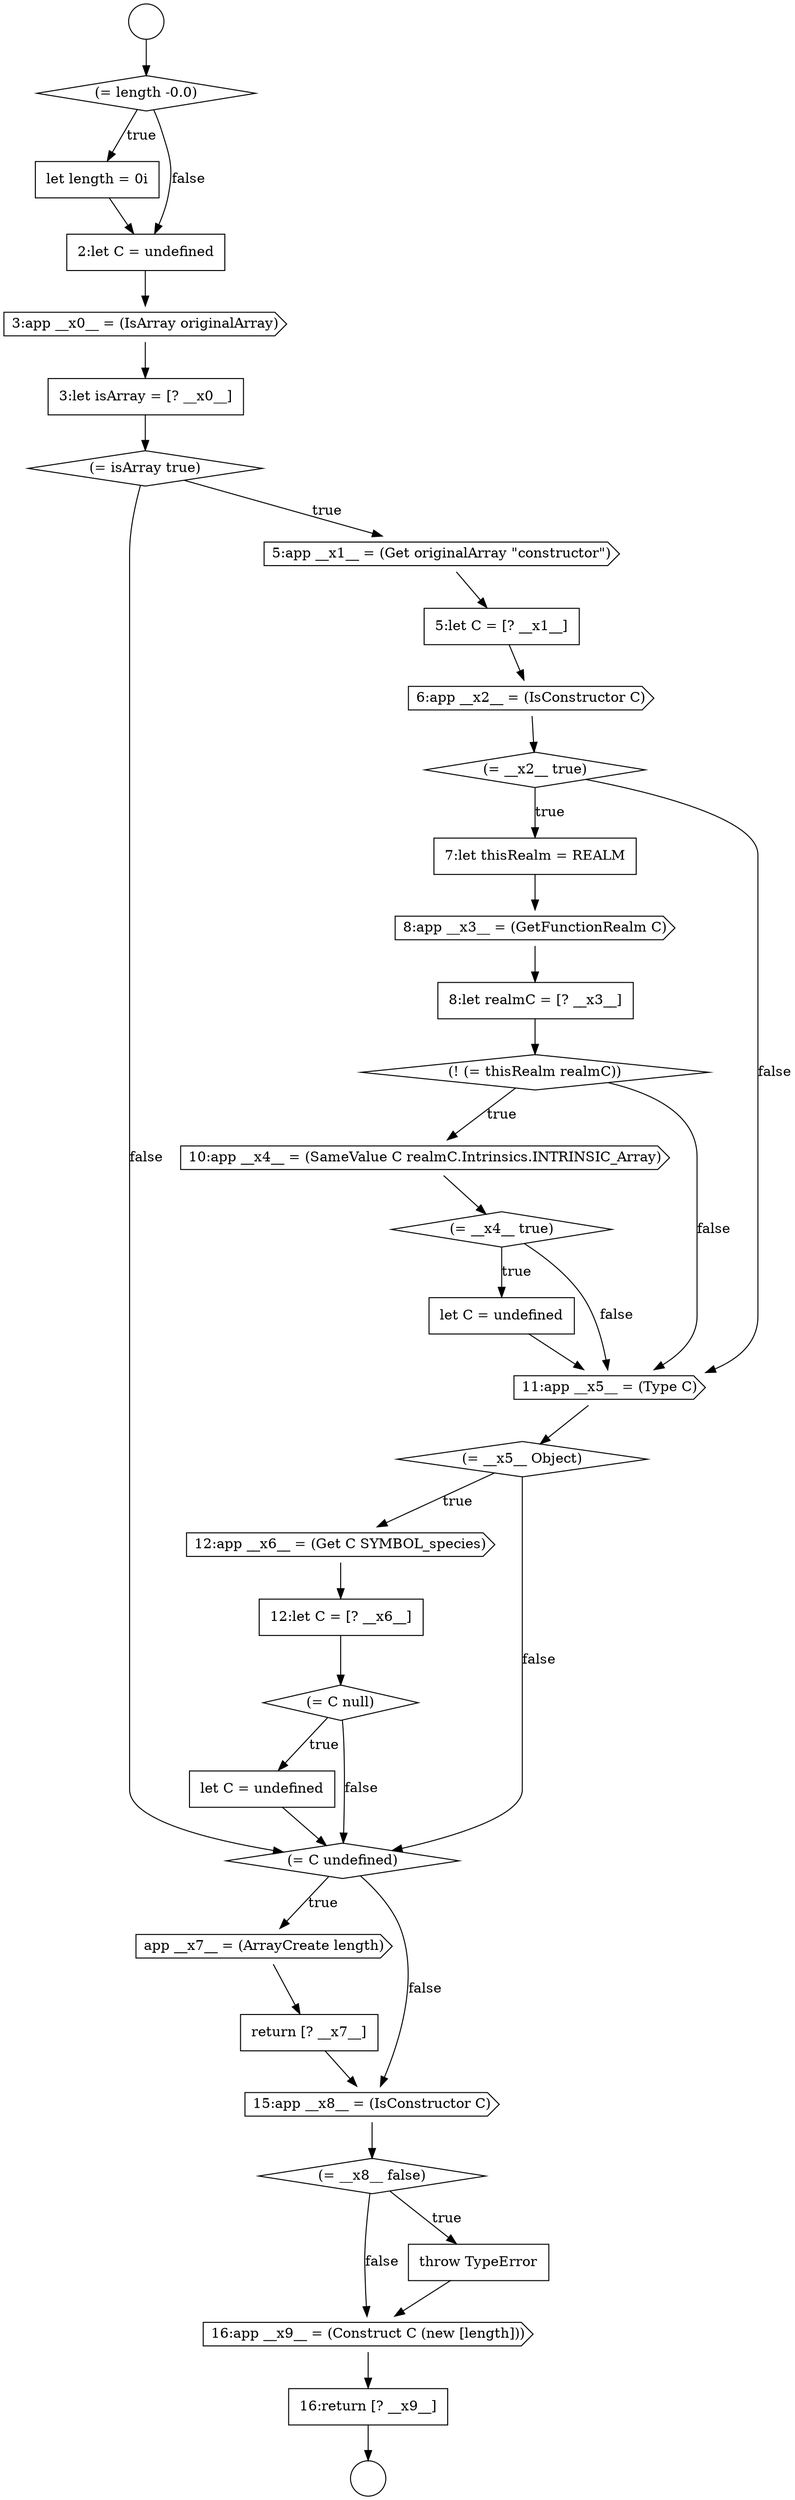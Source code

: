 digraph {
  node2131 [shape=none, margin=0, label=<<font color="black">
    <table border="0" cellborder="1" cellspacing="0" cellpadding="10">
      <tr><td align="left">7:let thisRealm = REALM</td></tr>
    </table>
  </font>> color="black" fillcolor="white" style=filled]
  node2136 [shape=diamond, label=<<font color="black">(= __x4__ true)</font>> color="black" fillcolor="white" style=filled]
  node2126 [shape=diamond, label=<<font color="black">(= isArray true)</font>> color="black" fillcolor="white" style=filled]
  node2122 [shape=none, margin=0, label=<<font color="black">
    <table border="0" cellborder="1" cellspacing="0" cellpadding="10">
      <tr><td align="left">let length = 0i</td></tr>
    </table>
  </font>> color="black" fillcolor="white" style=filled]
  node2137 [shape=none, margin=0, label=<<font color="black">
    <table border="0" cellborder="1" cellspacing="0" cellpadding="10">
      <tr><td align="left">let C = undefined</td></tr>
    </table>
  </font>> color="black" fillcolor="white" style=filled]
  node2134 [shape=diamond, label=<<font color="black">(! (= thisRealm realmC))</font>> color="black" fillcolor="white" style=filled]
  node2148 [shape=diamond, label=<<font color="black">(= __x8__ false)</font>> color="black" fillcolor="white" style=filled]
  node2129 [shape=cds, label=<<font color="black">6:app __x2__ = (IsConstructor C)</font>> color="black" fillcolor="white" style=filled]
  node2139 [shape=diamond, label=<<font color="black">(= __x5__ Object)</font>> color="black" fillcolor="white" style=filled]
  node2124 [shape=cds, label=<<font color="black">3:app __x0__ = (IsArray originalArray)</font>> color="black" fillcolor="white" style=filled]
  node2143 [shape=none, margin=0, label=<<font color="black">
    <table border="0" cellborder="1" cellspacing="0" cellpadding="10">
      <tr><td align="left">let C = undefined</td></tr>
    </table>
  </font>> color="black" fillcolor="white" style=filled]
  node2128 [shape=none, margin=0, label=<<font color="black">
    <table border="0" cellborder="1" cellspacing="0" cellpadding="10">
      <tr><td align="left">5:let C = [? __x1__]</td></tr>
    </table>
  </font>> color="black" fillcolor="white" style=filled]
  node2145 [shape=cds, label=<<font color="black">app __x7__ = (ArrayCreate length)</font>> color="black" fillcolor="white" style=filled]
  node2120 [shape=circle label=" " color="black" fillcolor="white" style=filled]
  node2141 [shape=none, margin=0, label=<<font color="black">
    <table border="0" cellborder="1" cellspacing="0" cellpadding="10">
      <tr><td align="left">12:let C = [? __x6__]</td></tr>
    </table>
  </font>> color="black" fillcolor="white" style=filled]
  node2146 [shape=none, margin=0, label=<<font color="black">
    <table border="0" cellborder="1" cellspacing="0" cellpadding="10">
      <tr><td align="left">return [? __x7__]</td></tr>
    </table>
  </font>> color="black" fillcolor="white" style=filled]
  node2133 [shape=none, margin=0, label=<<font color="black">
    <table border="0" cellborder="1" cellspacing="0" cellpadding="10">
      <tr><td align="left">8:let realmC = [? __x3__]</td></tr>
    </table>
  </font>> color="black" fillcolor="white" style=filled]
  node2147 [shape=cds, label=<<font color="black">15:app __x8__ = (IsConstructor C)</font>> color="black" fillcolor="white" style=filled]
  node2150 [shape=cds, label=<<font color="black">16:app __x9__ = (Construct C (new [length]))</font>> color="black" fillcolor="white" style=filled]
  node2132 [shape=cds, label=<<font color="black">8:app __x3__ = (GetFunctionRealm C)</font>> color="black" fillcolor="white" style=filled]
  node2125 [shape=none, margin=0, label=<<font color="black">
    <table border="0" cellborder="1" cellspacing="0" cellpadding="10">
      <tr><td align="left">3:let isArray = [? __x0__]</td></tr>
    </table>
  </font>> color="black" fillcolor="white" style=filled]
  node2140 [shape=cds, label=<<font color="black">12:app __x6__ = (Get C SYMBOL_species)</font>> color="black" fillcolor="white" style=filled]
  node2149 [shape=none, margin=0, label=<<font color="black">
    <table border="0" cellborder="1" cellspacing="0" cellpadding="10">
      <tr><td align="left">throw TypeError</td></tr>
    </table>
  </font>> color="black" fillcolor="white" style=filled]
  node2121 [shape=diamond, label=<<font color="black">(= length -0.0)</font>> color="black" fillcolor="white" style=filled]
  node2144 [shape=diamond, label=<<font color="black">(= C undefined)</font>> color="black" fillcolor="white" style=filled]
  node2119 [shape=circle label=" " color="black" fillcolor="white" style=filled]
  node2151 [shape=none, margin=0, label=<<font color="black">
    <table border="0" cellborder="1" cellspacing="0" cellpadding="10">
      <tr><td align="left">16:return [? __x9__]</td></tr>
    </table>
  </font>> color="black" fillcolor="white" style=filled]
  node2135 [shape=cds, label=<<font color="black">10:app __x4__ = (SameValue C realmC.Intrinsics.INTRINSIC_Array)</font>> color="black" fillcolor="white" style=filled]
  node2130 [shape=diamond, label=<<font color="black">(= __x2__ true)</font>> color="black" fillcolor="white" style=filled]
  node2142 [shape=diamond, label=<<font color="black">(= C null)</font>> color="black" fillcolor="white" style=filled]
  node2123 [shape=none, margin=0, label=<<font color="black">
    <table border="0" cellborder="1" cellspacing="0" cellpadding="10">
      <tr><td align="left">2:let C = undefined</td></tr>
    </table>
  </font>> color="black" fillcolor="white" style=filled]
  node2127 [shape=cds, label=<<font color="black">5:app __x1__ = (Get originalArray &quot;constructor&quot;)</font>> color="black" fillcolor="white" style=filled]
  node2138 [shape=cds, label=<<font color="black">11:app __x5__ = (Type C)</font>> color="black" fillcolor="white" style=filled]
  node2142 -> node2143 [label=<<font color="black">true</font>> color="black"]
  node2142 -> node2144 [label=<<font color="black">false</font>> color="black"]
  node2119 -> node2121 [ color="black"]
  node2143 -> node2144 [ color="black"]
  node2144 -> node2145 [label=<<font color="black">true</font>> color="black"]
  node2144 -> node2147 [label=<<font color="black">false</font>> color="black"]
  node2146 -> node2147 [ color="black"]
  node2145 -> node2146 [ color="black"]
  node2124 -> node2125 [ color="black"]
  node2131 -> node2132 [ color="black"]
  node2135 -> node2136 [ color="black"]
  node2134 -> node2135 [label=<<font color="black">true</font>> color="black"]
  node2134 -> node2138 [label=<<font color="black">false</font>> color="black"]
  node2125 -> node2126 [ color="black"]
  node2133 -> node2134 [ color="black"]
  node2140 -> node2141 [ color="black"]
  node2150 -> node2151 [ color="black"]
  node2136 -> node2137 [label=<<font color="black">true</font>> color="black"]
  node2136 -> node2138 [label=<<font color="black">false</font>> color="black"]
  node2123 -> node2124 [ color="black"]
  node2137 -> node2138 [ color="black"]
  node2121 -> node2122 [label=<<font color="black">true</font>> color="black"]
  node2121 -> node2123 [label=<<font color="black">false</font>> color="black"]
  node2130 -> node2131 [label=<<font color="black">true</font>> color="black"]
  node2130 -> node2138 [label=<<font color="black">false</font>> color="black"]
  node2128 -> node2129 [ color="black"]
  node2122 -> node2123 [ color="black"]
  node2138 -> node2139 [ color="black"]
  node2127 -> node2128 [ color="black"]
  node2151 -> node2120 [ color="black"]
  node2141 -> node2142 [ color="black"]
  node2139 -> node2140 [label=<<font color="black">true</font>> color="black"]
  node2139 -> node2144 [label=<<font color="black">false</font>> color="black"]
  node2132 -> node2133 [ color="black"]
  node2147 -> node2148 [ color="black"]
  node2126 -> node2127 [label=<<font color="black">true</font>> color="black"]
  node2126 -> node2144 [label=<<font color="black">false</font>> color="black"]
  node2148 -> node2149 [label=<<font color="black">true</font>> color="black"]
  node2148 -> node2150 [label=<<font color="black">false</font>> color="black"]
  node2129 -> node2130 [ color="black"]
  node2149 -> node2150 [ color="black"]
}
